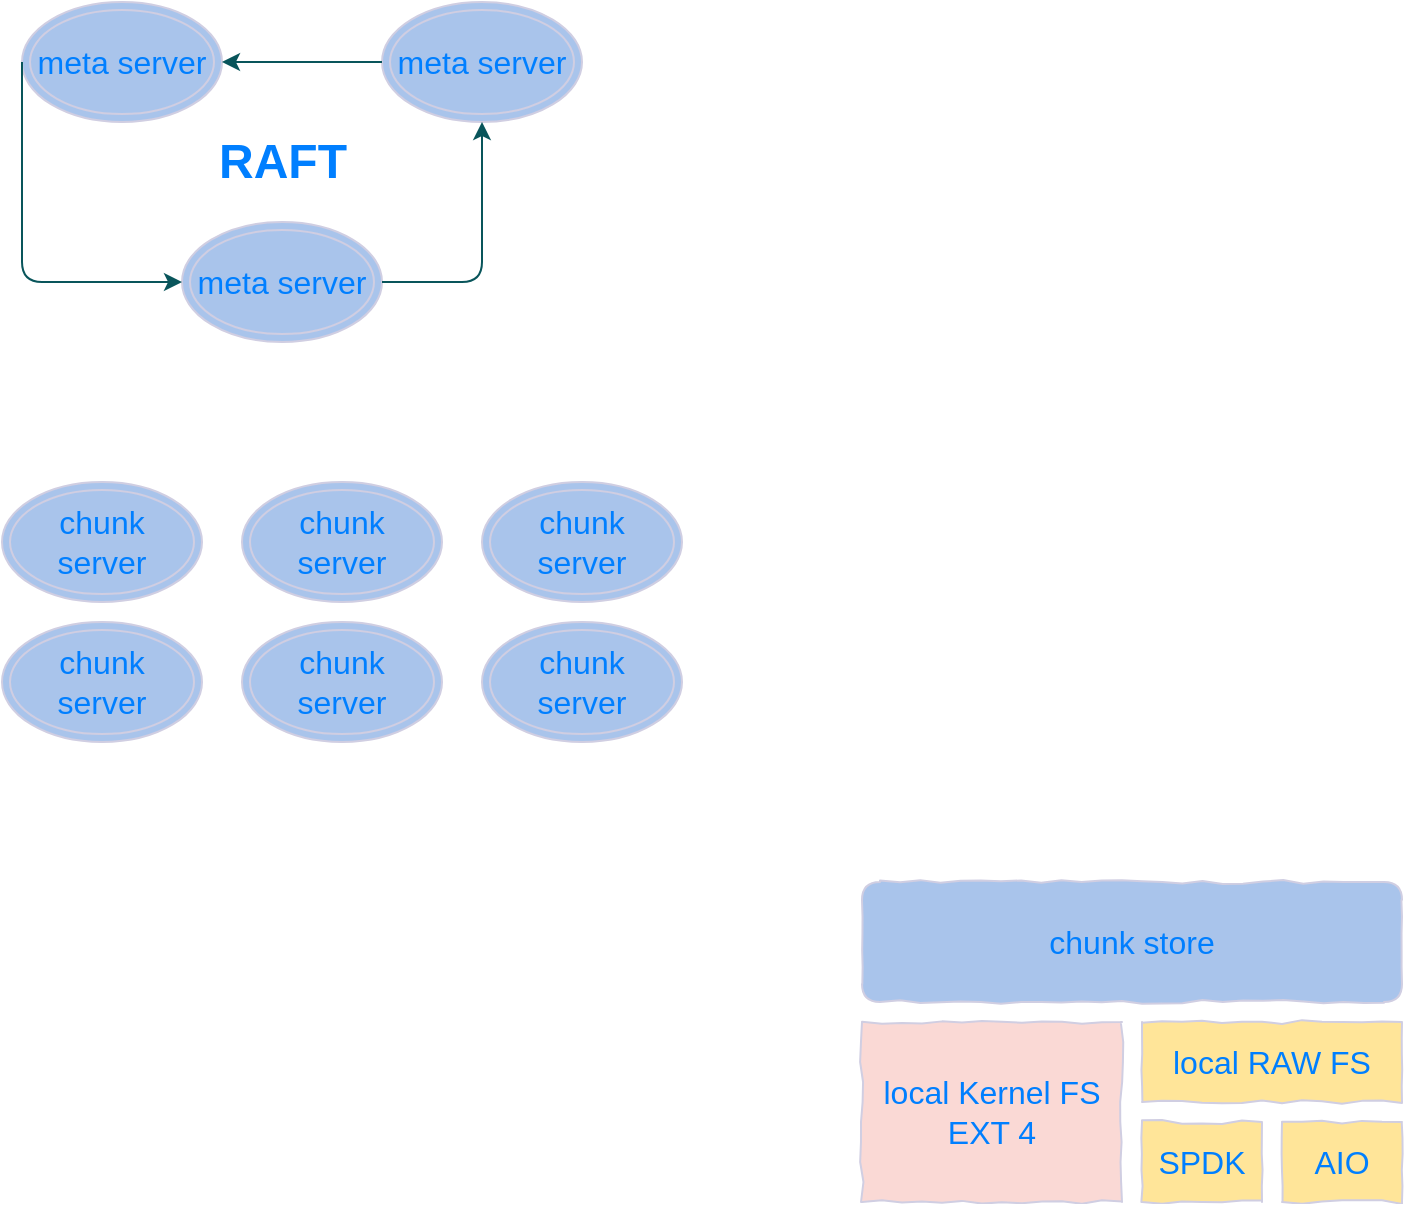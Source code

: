 <mxfile version="16.2.2" type="github">
  <diagram id="OlZEOA0zvrnhem5579Ee" name="Page-1">
    <mxGraphModel dx="946" dy="506" grid="1" gridSize="10" guides="1" tooltips="1" connect="1" arrows="1" fold="1" page="1" pageScale="1" pageWidth="827" pageHeight="1169" math="0" shadow="0">
      <root>
        <mxCell id="0" />
        <mxCell id="1" parent="0" />
        <mxCell id="CJ9ZkTnZIKFmRV_ew28D-1" value="&lt;font style=&quot;font-size: 16px&quot; color=&quot;#007fff&quot;&gt;local Kernel FS&lt;br&gt;EXT 4&lt;br&gt;&lt;/font&gt;" style="rounded=0;whiteSpace=wrap;html=1;sketch=0;fontColor=#1A1A1A;strokeColor=#D0CEE2;fillColor=#FAD9D5;comic=1;" vertex="1" parent="1">
          <mxGeometry x="450" y="720" width="130" height="90" as="geometry" />
        </mxCell>
        <mxCell id="CJ9ZkTnZIKFmRV_ew28D-3" value="local RAW FS" style="rounded=0;whiteSpace=wrap;html=1;comic=1;sketch=0;fontSize=16;fontColor=#007FFF;strokeColor=#D0CEE2;fillColor=#FFE599;gradientColor=none;" vertex="1" parent="1">
          <mxGeometry x="590" y="720" width="130" height="40" as="geometry" />
        </mxCell>
        <mxCell id="CJ9ZkTnZIKFmRV_ew28D-4" value="SPDK" style="rounded=0;whiteSpace=wrap;html=1;comic=1;sketch=0;fontSize=16;fontColor=#007FFF;strokeColor=#D0CEE2;fillColor=#FFE599;gradientColor=none;" vertex="1" parent="1">
          <mxGeometry x="590" y="770" width="60" height="40" as="geometry" />
        </mxCell>
        <mxCell id="CJ9ZkTnZIKFmRV_ew28D-5" value="AIO" style="rounded=0;whiteSpace=wrap;html=1;comic=1;sketch=0;fontSize=16;fontColor=#007FFF;strokeColor=#D0CEE2;fillColor=#FFE599;gradientColor=none;" vertex="1" parent="1">
          <mxGeometry x="660" y="770" width="60" height="40" as="geometry" />
        </mxCell>
        <mxCell id="CJ9ZkTnZIKFmRV_ew28D-8" value="chunk store" style="rounded=1;whiteSpace=wrap;html=1;comic=1;sketch=0;fontSize=16;fontColor=#007FFF;strokeColor=#D0CEE2;fillColor=#A9C4EB;gradientColor=none;" vertex="1" parent="1">
          <mxGeometry x="450" y="650" width="270" height="60" as="geometry" />
        </mxCell>
        <mxCell id="CJ9ZkTnZIKFmRV_ew28D-9" value="meta server" style="ellipse;shape=doubleEllipse;whiteSpace=wrap;html=1;rounded=0;comic=1;sketch=0;fontSize=16;fontColor=#007FFF;strokeColor=#D0CEE2;fillColor=#A9C4EB;gradientColor=none;" vertex="1" parent="1">
          <mxGeometry x="30" y="210" width="100" height="60" as="geometry" />
        </mxCell>
        <mxCell id="CJ9ZkTnZIKFmRV_ew28D-10" value="meta server" style="ellipse;shape=doubleEllipse;whiteSpace=wrap;html=1;rounded=0;comic=1;sketch=0;fontSize=16;fontColor=#007FFF;strokeColor=#D0CEE2;fillColor=#A9C4EB;gradientColor=none;" vertex="1" parent="1">
          <mxGeometry x="110" y="320" width="100" height="60" as="geometry" />
        </mxCell>
        <mxCell id="CJ9ZkTnZIKFmRV_ew28D-11" value="meta server" style="ellipse;shape=doubleEllipse;whiteSpace=wrap;html=1;rounded=0;comic=1;sketch=0;fontSize=16;fontColor=#007FFF;strokeColor=#D0CEE2;fillColor=#A9C4EB;gradientColor=none;" vertex="1" parent="1">
          <mxGeometry x="210" y="210" width="100" height="60" as="geometry" />
        </mxCell>
        <mxCell id="CJ9ZkTnZIKFmRV_ew28D-12" value="" style="edgeStyle=segmentEdgeStyle;endArrow=classic;html=1;rounded=1;sketch=0;fontSize=16;fontColor=#007FFF;strokeColor=#09555B;curved=0;entryX=0.5;entryY=1;entryDx=0;entryDy=0;" edge="1" parent="1" target="CJ9ZkTnZIKFmRV_ew28D-11">
          <mxGeometry width="50" height="50" relative="1" as="geometry">
            <mxPoint x="210" y="350" as="sourcePoint" />
            <mxPoint x="260" y="300" as="targetPoint" />
          </mxGeometry>
        </mxCell>
        <mxCell id="CJ9ZkTnZIKFmRV_ew28D-13" value="" style="edgeStyle=segmentEdgeStyle;endArrow=classic;html=1;rounded=1;sketch=0;fontSize=16;fontColor=#007FFF;strokeColor=#09555B;curved=0;exitX=0;exitY=0.5;exitDx=0;exitDy=0;entryX=1;entryY=0.5;entryDx=0;entryDy=0;" edge="1" parent="1" source="CJ9ZkTnZIKFmRV_ew28D-11" target="CJ9ZkTnZIKFmRV_ew28D-9">
          <mxGeometry width="50" height="50" relative="1" as="geometry">
            <mxPoint x="390" y="360" as="sourcePoint" />
            <mxPoint x="440" y="310" as="targetPoint" />
          </mxGeometry>
        </mxCell>
        <mxCell id="CJ9ZkTnZIKFmRV_ew28D-15" value="" style="edgeStyle=segmentEdgeStyle;endArrow=classic;html=1;rounded=1;sketch=0;fontSize=16;fontColor=#007FFF;strokeColor=#09555B;curved=0;entryX=0;entryY=0.5;entryDx=0;entryDy=0;exitX=0;exitY=0.5;exitDx=0;exitDy=0;" edge="1" parent="1" source="CJ9ZkTnZIKFmRV_ew28D-9" target="CJ9ZkTnZIKFmRV_ew28D-10">
          <mxGeometry width="50" height="50" relative="1" as="geometry">
            <mxPoint x="390" y="360" as="sourcePoint" />
            <mxPoint x="440" y="310" as="targetPoint" />
            <Array as="points">
              <mxPoint x="30" y="350" />
            </Array>
          </mxGeometry>
        </mxCell>
        <mxCell id="CJ9ZkTnZIKFmRV_ew28D-16" value="RAFT" style="text;strokeColor=none;fillColor=none;html=1;fontSize=24;fontStyle=1;verticalAlign=middle;align=center;rounded=0;comic=1;sketch=0;fontColor=#007FFF;" vertex="1" parent="1">
          <mxGeometry x="110" y="270" width="100" height="40" as="geometry" />
        </mxCell>
        <mxCell id="CJ9ZkTnZIKFmRV_ew28D-17" value="chunk server" style="ellipse;shape=doubleEllipse;whiteSpace=wrap;html=1;rounded=0;comic=1;sketch=0;fontSize=16;fontColor=#007FFF;strokeColor=#D0CEE2;fillColor=#A9C4EB;gradientColor=none;" vertex="1" parent="1">
          <mxGeometry x="20" y="450" width="100" height="60" as="geometry" />
        </mxCell>
        <mxCell id="CJ9ZkTnZIKFmRV_ew28D-18" value="&lt;span&gt;chunk server&lt;/span&gt;" style="ellipse;shape=doubleEllipse;whiteSpace=wrap;html=1;rounded=0;comic=1;sketch=0;fontSize=16;fontColor=#007FFF;strokeColor=#D0CEE2;fillColor=#A9C4EB;gradientColor=none;" vertex="1" parent="1">
          <mxGeometry x="140" y="450" width="100" height="60" as="geometry" />
        </mxCell>
        <mxCell id="CJ9ZkTnZIKFmRV_ew28D-19" value="&lt;span&gt;chunk server&lt;/span&gt;" style="ellipse;shape=doubleEllipse;whiteSpace=wrap;html=1;rounded=0;comic=1;sketch=0;fontSize=16;fontColor=#007FFF;strokeColor=#D0CEE2;fillColor=#A9C4EB;gradientColor=none;" vertex="1" parent="1">
          <mxGeometry x="260" y="450" width="100" height="60" as="geometry" />
        </mxCell>
        <mxCell id="CJ9ZkTnZIKFmRV_ew28D-20" value="&lt;span&gt;chunk server&lt;/span&gt;" style="ellipse;shape=doubleEllipse;whiteSpace=wrap;html=1;rounded=0;comic=1;sketch=0;fontSize=16;fontColor=#007FFF;strokeColor=#D0CEE2;fillColor=#A9C4EB;gradientColor=none;" vertex="1" parent="1">
          <mxGeometry x="20" y="520" width="100" height="60" as="geometry" />
        </mxCell>
        <mxCell id="CJ9ZkTnZIKFmRV_ew28D-21" value="&lt;span&gt;chunk server&lt;/span&gt;" style="ellipse;shape=doubleEllipse;whiteSpace=wrap;html=1;rounded=0;comic=1;sketch=0;fontSize=16;fontColor=#007FFF;strokeColor=#D0CEE2;fillColor=#A9C4EB;gradientColor=none;" vertex="1" parent="1">
          <mxGeometry x="140" y="520" width="100" height="60" as="geometry" />
        </mxCell>
        <mxCell id="CJ9ZkTnZIKFmRV_ew28D-22" value="&lt;span&gt;chunk server&lt;/span&gt;" style="ellipse;shape=doubleEllipse;whiteSpace=wrap;html=1;rounded=0;comic=1;sketch=0;fontSize=16;fontColor=#007FFF;strokeColor=#D0CEE2;fillColor=#A9C4EB;gradientColor=none;" vertex="1" parent="1">
          <mxGeometry x="260" y="520" width="100" height="60" as="geometry" />
        </mxCell>
      </root>
    </mxGraphModel>
  </diagram>
</mxfile>
